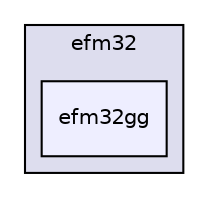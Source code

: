 digraph "/home/esdentem/projects/libopencm3/libopencm3-git/include/libopencm3/efm32/efm32gg/" {
  compound=true
  node [ fontsize="10", fontname="Helvetica"];
  edge [ labelfontsize="10", labelfontname="Helvetica"];
  subgraph clusterdir_b3bc027bbb9aeff9e0e7a0d66de9ad28 {
    graph [ bgcolor="#ddddee", pencolor="black", label="efm32" fontname="Helvetica", fontsize="10", URL="dir_b3bc027bbb9aeff9e0e7a0d66de9ad28.html"]
  dir_0472cfd6d73a72931cd6ba2cb0a6f399 [shape=box, label="efm32gg", style="filled", fillcolor="#eeeeff", pencolor="black", URL="dir_0472cfd6d73a72931cd6ba2cb0a6f399.html"];
  }
}
